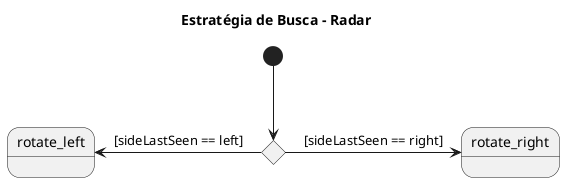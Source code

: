 @startuml Search-Radar

title Estratégia de Busca - Radar

state switch <<choice>>

[*] --> switch
switch -l-> rotate_left  : [sideLastSeen == left]
switch -r-> rotate_right : [sideLastSeen == right]

/'
' Descrições
'/

@enduml
